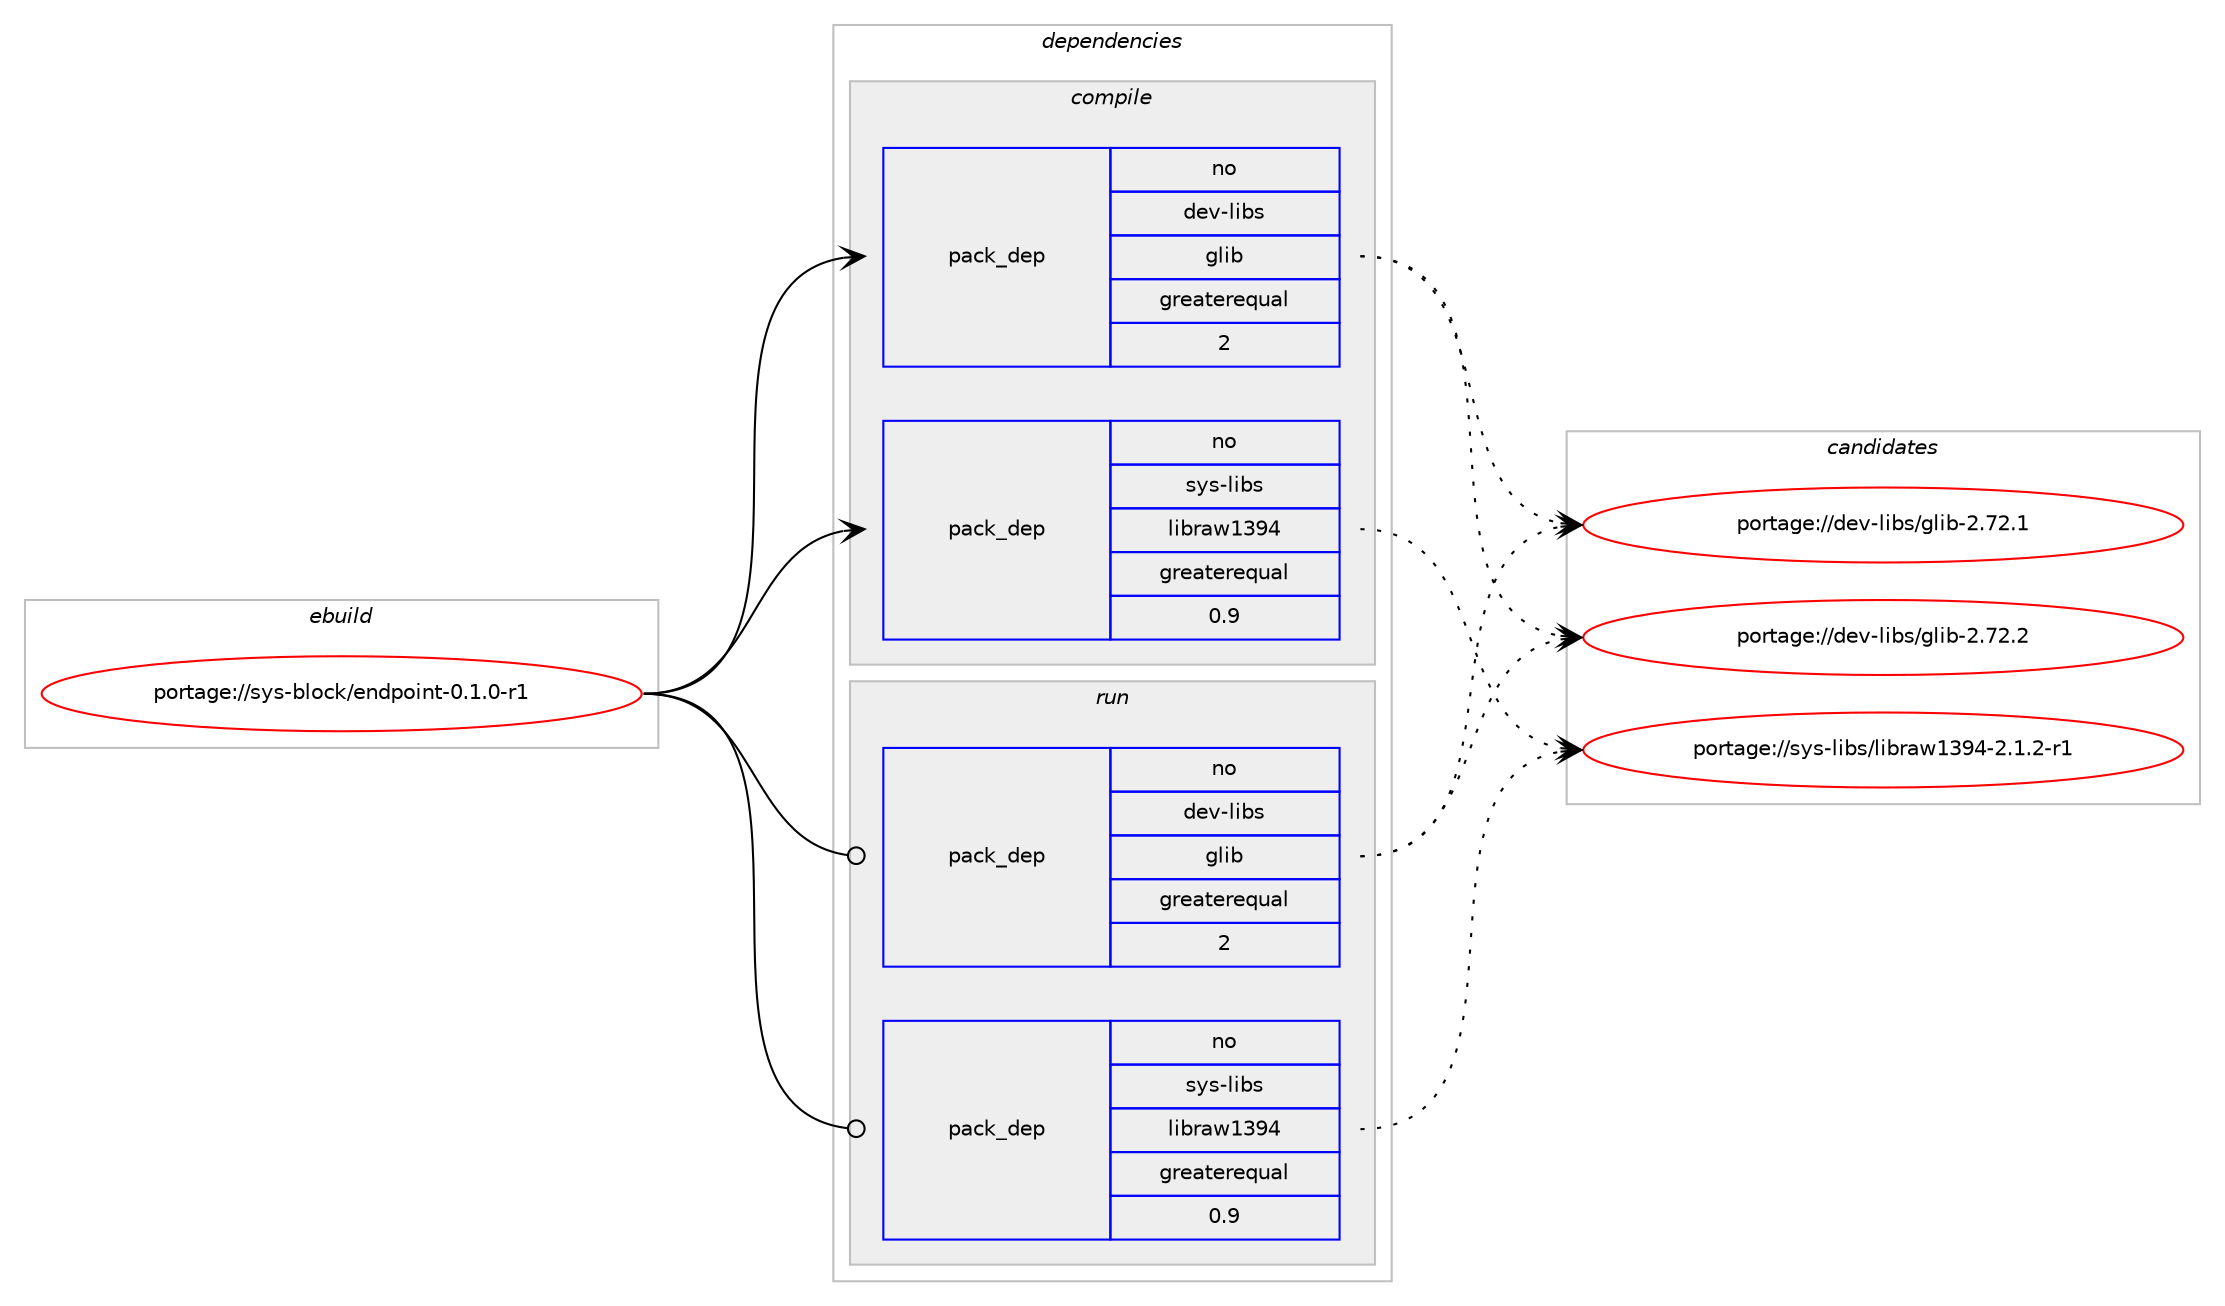 digraph prolog {

# *************
# Graph options
# *************

newrank=true;
concentrate=true;
compound=true;
graph [rankdir=LR,fontname=Helvetica,fontsize=10,ranksep=1.5];#, ranksep=2.5, nodesep=0.2];
edge  [arrowhead=vee];
node  [fontname=Helvetica,fontsize=10];

# **********
# The ebuild
# **********

subgraph cluster_leftcol {
color=gray;
rank=same;
label=<<i>ebuild</i>>;
id [label="portage://sys-block/endpoint-0.1.0-r1", color=red, width=4, href="../sys-block/endpoint-0.1.0-r1.svg"];
}

# ****************
# The dependencies
# ****************

subgraph cluster_midcol {
color=gray;
label=<<i>dependencies</i>>;
subgraph cluster_compile {
fillcolor="#eeeeee";
style=filled;
label=<<i>compile</i>>;
subgraph pack1090 {
dependency1348 [label=<<TABLE BORDER="0" CELLBORDER="1" CELLSPACING="0" CELLPADDING="4" WIDTH="220"><TR><TD ROWSPAN="6" CELLPADDING="30">pack_dep</TD></TR><TR><TD WIDTH="110">no</TD></TR><TR><TD>dev-libs</TD></TR><TR><TD>glib</TD></TR><TR><TD>greaterequal</TD></TR><TR><TD>2</TD></TR></TABLE>>, shape=none, color=blue];
}
id:e -> dependency1348:w [weight=20,style="solid",arrowhead="vee"];
subgraph pack1091 {
dependency1349 [label=<<TABLE BORDER="0" CELLBORDER="1" CELLSPACING="0" CELLPADDING="4" WIDTH="220"><TR><TD ROWSPAN="6" CELLPADDING="30">pack_dep</TD></TR><TR><TD WIDTH="110">no</TD></TR><TR><TD>sys-libs</TD></TR><TR><TD>libraw1394</TD></TR><TR><TD>greaterequal</TD></TR><TR><TD>0.9</TD></TR></TABLE>>, shape=none, color=blue];
}
id:e -> dependency1349:w [weight=20,style="solid",arrowhead="vee"];
}
subgraph cluster_compileandrun {
fillcolor="#eeeeee";
style=filled;
label=<<i>compile and run</i>>;
}
subgraph cluster_run {
fillcolor="#eeeeee";
style=filled;
label=<<i>run</i>>;
subgraph pack1092 {
dependency1350 [label=<<TABLE BORDER="0" CELLBORDER="1" CELLSPACING="0" CELLPADDING="4" WIDTH="220"><TR><TD ROWSPAN="6" CELLPADDING="30">pack_dep</TD></TR><TR><TD WIDTH="110">no</TD></TR><TR><TD>dev-libs</TD></TR><TR><TD>glib</TD></TR><TR><TD>greaterequal</TD></TR><TR><TD>2</TD></TR></TABLE>>, shape=none, color=blue];
}
id:e -> dependency1350:w [weight=20,style="solid",arrowhead="odot"];
subgraph pack1093 {
dependency1351 [label=<<TABLE BORDER="0" CELLBORDER="1" CELLSPACING="0" CELLPADDING="4" WIDTH="220"><TR><TD ROWSPAN="6" CELLPADDING="30">pack_dep</TD></TR><TR><TD WIDTH="110">no</TD></TR><TR><TD>sys-libs</TD></TR><TR><TD>libraw1394</TD></TR><TR><TD>greaterequal</TD></TR><TR><TD>0.9</TD></TR></TABLE>>, shape=none, color=blue];
}
id:e -> dependency1351:w [weight=20,style="solid",arrowhead="odot"];
}
}

# **************
# The candidates
# **************

subgraph cluster_choices {
rank=same;
color=gray;
label=<<i>candidates</i>>;

subgraph choice1090 {
color=black;
nodesep=1;
choice1001011184510810598115471031081059845504655504649 [label="portage://dev-libs/glib-2.72.1", color=red, width=4,href="../dev-libs/glib-2.72.1.svg"];
choice1001011184510810598115471031081059845504655504650 [label="portage://dev-libs/glib-2.72.2", color=red, width=4,href="../dev-libs/glib-2.72.2.svg"];
dependency1348:e -> choice1001011184510810598115471031081059845504655504649:w [style=dotted,weight="100"];
dependency1348:e -> choice1001011184510810598115471031081059845504655504650:w [style=dotted,weight="100"];
}
subgraph choice1091 {
color=black;
nodesep=1;
choice1151211154510810598115471081059811497119495157524550464946504511449 [label="portage://sys-libs/libraw1394-2.1.2-r1", color=red, width=4,href="../sys-libs/libraw1394-2.1.2-r1.svg"];
dependency1349:e -> choice1151211154510810598115471081059811497119495157524550464946504511449:w [style=dotted,weight="100"];
}
subgraph choice1092 {
color=black;
nodesep=1;
choice1001011184510810598115471031081059845504655504649 [label="portage://dev-libs/glib-2.72.1", color=red, width=4,href="../dev-libs/glib-2.72.1.svg"];
choice1001011184510810598115471031081059845504655504650 [label="portage://dev-libs/glib-2.72.2", color=red, width=4,href="../dev-libs/glib-2.72.2.svg"];
dependency1350:e -> choice1001011184510810598115471031081059845504655504649:w [style=dotted,weight="100"];
dependency1350:e -> choice1001011184510810598115471031081059845504655504650:w [style=dotted,weight="100"];
}
subgraph choice1093 {
color=black;
nodesep=1;
choice1151211154510810598115471081059811497119495157524550464946504511449 [label="portage://sys-libs/libraw1394-2.1.2-r1", color=red, width=4,href="../sys-libs/libraw1394-2.1.2-r1.svg"];
dependency1351:e -> choice1151211154510810598115471081059811497119495157524550464946504511449:w [style=dotted,weight="100"];
}
}

}
